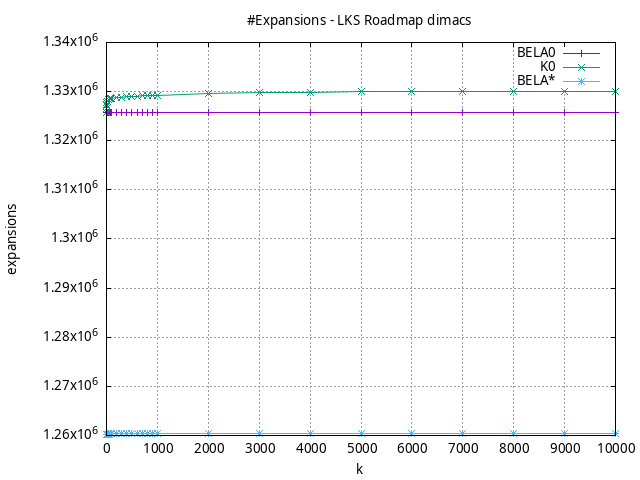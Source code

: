 #!/usr/bin/gnuplot
# -*- coding: utf-8 -*-
#
# results/roadmap/dimacs/LKS/USA-road-d.LKS.mixed.expansions.gnuplot
#
# Started on 01/09/2024 14:44:06
# Author: Carlos Linares López
set grid
set xlabel "k"
set ylabel "expansions"

set title "#Expansions - LKS Roadmap dimacs"

set terminal png enhanced font "Ariel,10"
set output 'USA-road-d.LKS.mixed.expansions.png'

plot "-" title "BELA0"      with linesp, "-" title "K0"      with linesp, "-" title "BELA*"      with linesp

	1 1325744.16
	2 1325745.29
	3 1325746.22
	4 1325747.03
	5 1325747.91
	6 1325748.34
	7 1325749.16
	8 1325749.42
	9 1325749.97
	10 1325750.3
	20 1325752.71
	30 1325754.85
	40 1325756.24
	50 1325757.23
	60 1325758.15
	70 1325759.01
	80 1325759.79
	90 1325760.51
	100 1325761.17
	200 1325765.15
	300 1325767.4
	400 1325769.07
	500 1325770.47
	600 1325771.57
	700 1325772.57
	800 1325773.72
	900 1325774.38
	1000 1325775.04
	2000 1325779.99
	3000 1325783.08
	4000 1325785.38
	5000 1325787.27
	6000 1325788.63
	7000 1325789.86
	8000 1325791.23
	9000 1325792.11
	10000 1325792.9
end
	1 1325746.29
	2 1326642.8
	3 1327181.3
	4 1327442.17
	5 1327747.45
	6 1327783.11
	7 1327802.81
	8 1327816.47
	9 1327861.71
	10 1327891.11
	20 1328070.47
	30 1328343.2
	40 1328423.38
	50 1328521.94
	60 1328540.21
	70 1328594.5
	80 1328654.77
	90 1328660.72
	100 1328678.43
	200 1328753.12
	300 1328809.71
	400 1328953.52
	500 1328993.21
	600 1329033.35
	700 1329112.34
	800 1329155.86
	900 1329194.61
	1000 1329260.62
	2000 1329536.59
	3000 1329738.78
	4000 1329812.12
	5000 1329954.62
	6000 1329976.34
	7000 1330013.28
	8000 1330051.08
	9000 1330081.65
	10000 1330104.62
end
	1 1260291.51
	2 1260292.34
	3 1260293.09
	4 1260294.28
	5 1260295.09
	6 1260295.53
	7 1260296.35
	8 1260296.6
	9 1260297.11
	10 1260297.5
	20 1260299.97
	30 1260301.8
	40 1260303.0
	50 1260304.0
	60 1260304.79
	70 1260305.5
	80 1260306.24
	90 1260306.83
	100 1260307.5
	200 1260310.95
	300 1260313.46
	400 1260315.17
	500 1260316.81
	600 1260318.07
	700 1260319.15
	800 1260320.0
	900 1260320.64
	1000 1260321.4
	2000 1260326.24
	3000 1260329.26
	4000 1260331.44
	5000 1260333.24
	6000 1260334.58
	7000 1260335.85
	8000 1260336.84
	9000 1260337.8
	10000 1260338.7
end

